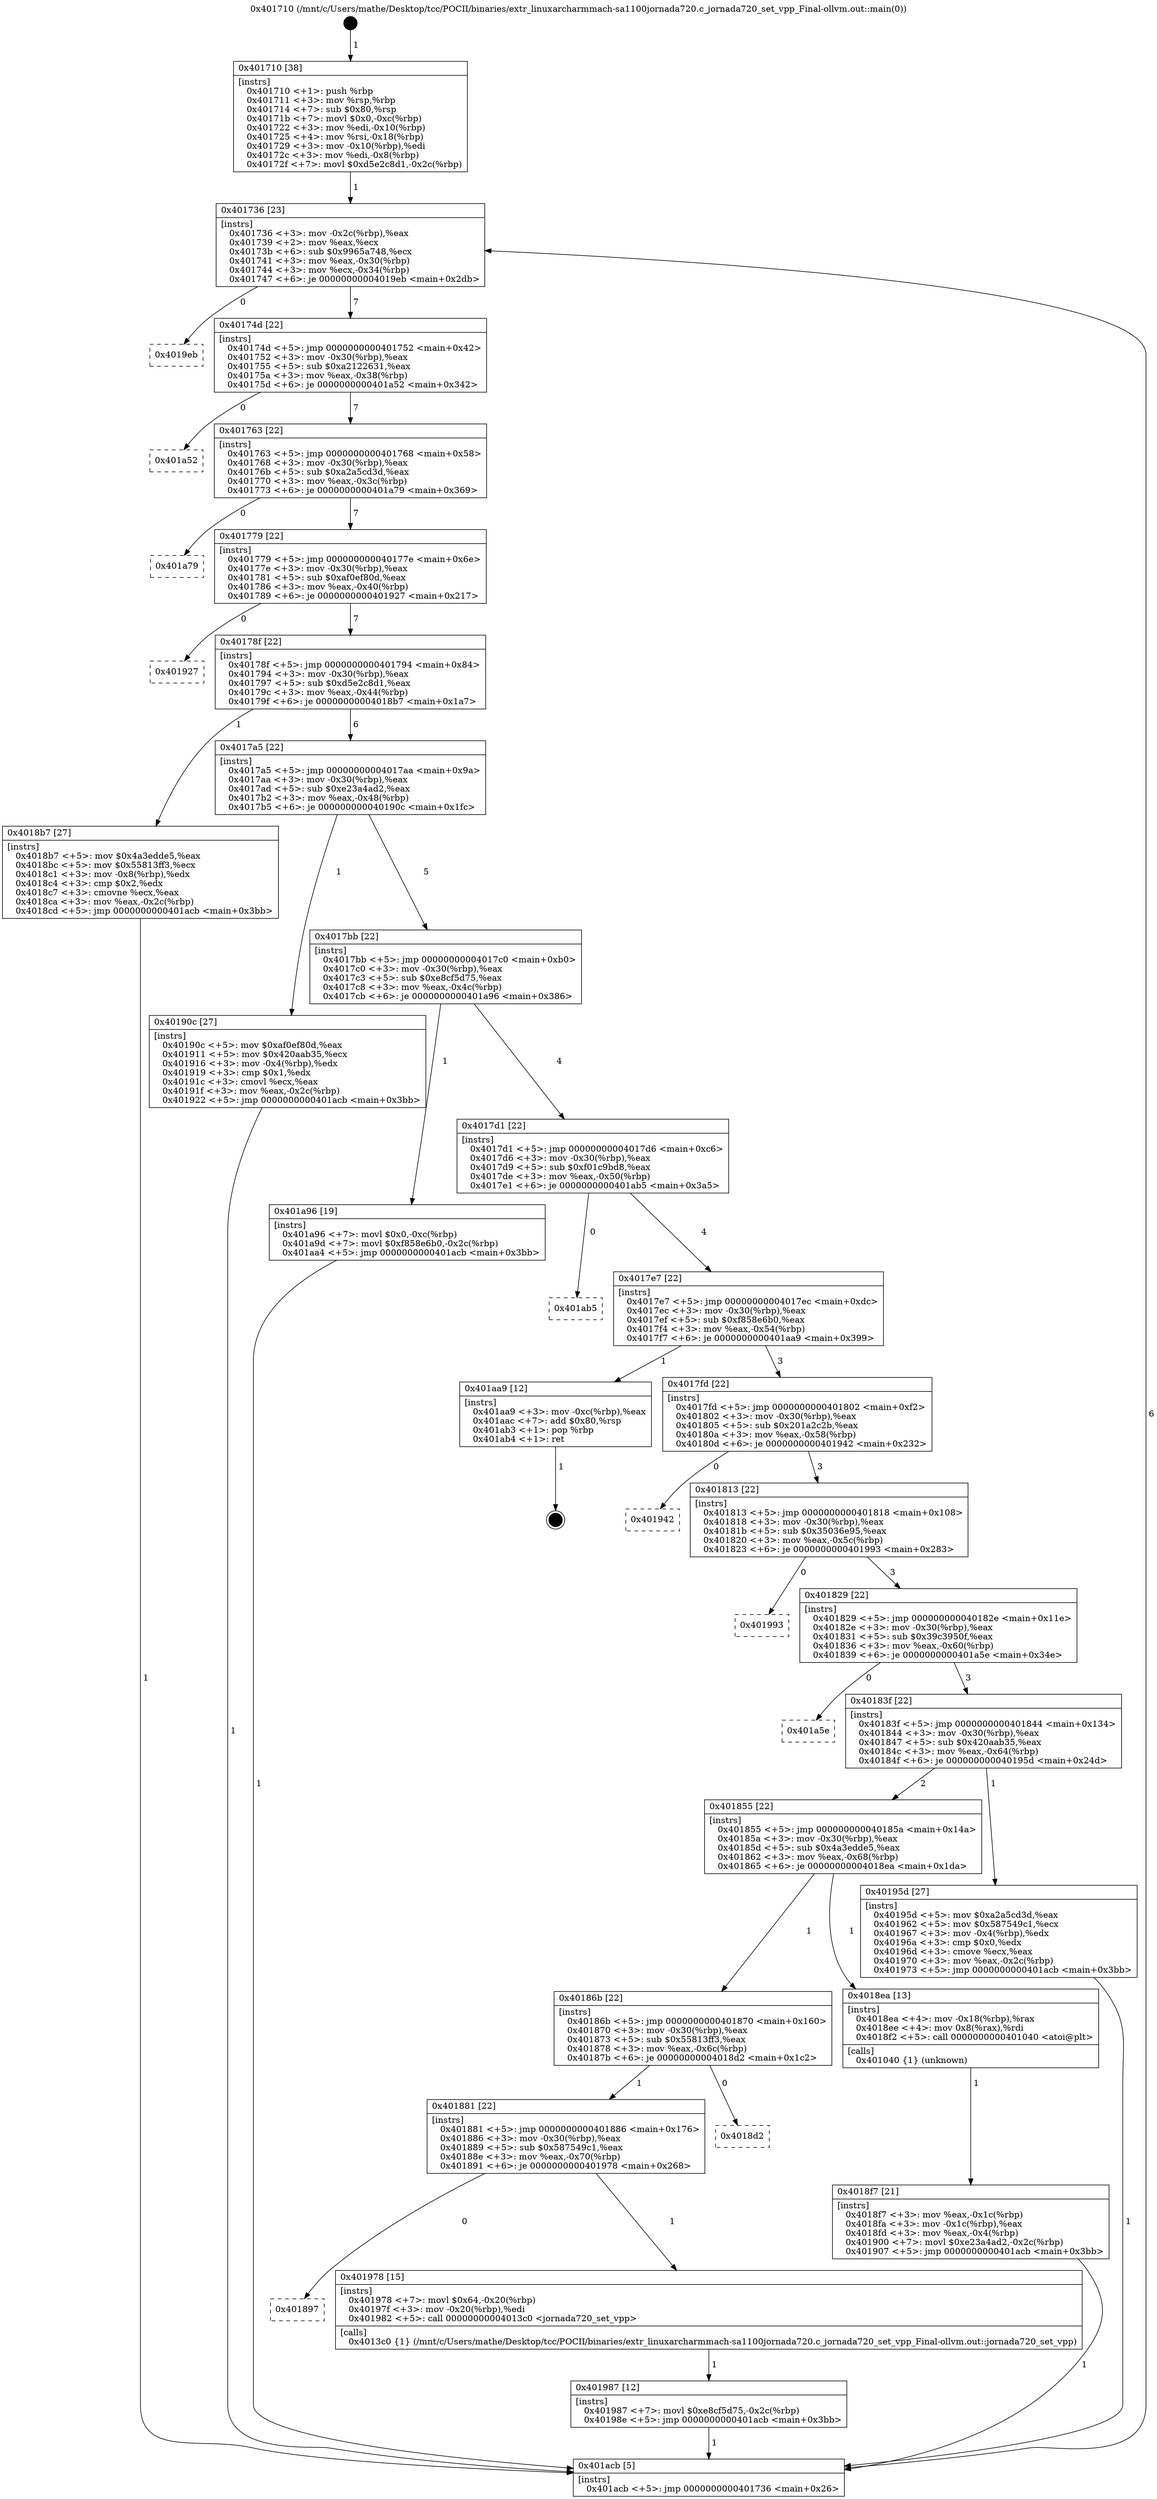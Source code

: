 digraph "0x401710" {
  label = "0x401710 (/mnt/c/Users/mathe/Desktop/tcc/POCII/binaries/extr_linuxarcharmmach-sa1100jornada720.c_jornada720_set_vpp_Final-ollvm.out::main(0))"
  labelloc = "t"
  node[shape=record]

  Entry [label="",width=0.3,height=0.3,shape=circle,fillcolor=black,style=filled]
  "0x401736" [label="{
     0x401736 [23]\l
     | [instrs]\l
     &nbsp;&nbsp;0x401736 \<+3\>: mov -0x2c(%rbp),%eax\l
     &nbsp;&nbsp;0x401739 \<+2\>: mov %eax,%ecx\l
     &nbsp;&nbsp;0x40173b \<+6\>: sub $0x9965a748,%ecx\l
     &nbsp;&nbsp;0x401741 \<+3\>: mov %eax,-0x30(%rbp)\l
     &nbsp;&nbsp;0x401744 \<+3\>: mov %ecx,-0x34(%rbp)\l
     &nbsp;&nbsp;0x401747 \<+6\>: je 00000000004019eb \<main+0x2db\>\l
  }"]
  "0x4019eb" [label="{
     0x4019eb\l
  }", style=dashed]
  "0x40174d" [label="{
     0x40174d [22]\l
     | [instrs]\l
     &nbsp;&nbsp;0x40174d \<+5\>: jmp 0000000000401752 \<main+0x42\>\l
     &nbsp;&nbsp;0x401752 \<+3\>: mov -0x30(%rbp),%eax\l
     &nbsp;&nbsp;0x401755 \<+5\>: sub $0xa2122631,%eax\l
     &nbsp;&nbsp;0x40175a \<+3\>: mov %eax,-0x38(%rbp)\l
     &nbsp;&nbsp;0x40175d \<+6\>: je 0000000000401a52 \<main+0x342\>\l
  }"]
  Exit [label="",width=0.3,height=0.3,shape=circle,fillcolor=black,style=filled,peripheries=2]
  "0x401a52" [label="{
     0x401a52\l
  }", style=dashed]
  "0x401763" [label="{
     0x401763 [22]\l
     | [instrs]\l
     &nbsp;&nbsp;0x401763 \<+5\>: jmp 0000000000401768 \<main+0x58\>\l
     &nbsp;&nbsp;0x401768 \<+3\>: mov -0x30(%rbp),%eax\l
     &nbsp;&nbsp;0x40176b \<+5\>: sub $0xa2a5cd3d,%eax\l
     &nbsp;&nbsp;0x401770 \<+3\>: mov %eax,-0x3c(%rbp)\l
     &nbsp;&nbsp;0x401773 \<+6\>: je 0000000000401a79 \<main+0x369\>\l
  }"]
  "0x401987" [label="{
     0x401987 [12]\l
     | [instrs]\l
     &nbsp;&nbsp;0x401987 \<+7\>: movl $0xe8cf5d75,-0x2c(%rbp)\l
     &nbsp;&nbsp;0x40198e \<+5\>: jmp 0000000000401acb \<main+0x3bb\>\l
  }"]
  "0x401a79" [label="{
     0x401a79\l
  }", style=dashed]
  "0x401779" [label="{
     0x401779 [22]\l
     | [instrs]\l
     &nbsp;&nbsp;0x401779 \<+5\>: jmp 000000000040177e \<main+0x6e\>\l
     &nbsp;&nbsp;0x40177e \<+3\>: mov -0x30(%rbp),%eax\l
     &nbsp;&nbsp;0x401781 \<+5\>: sub $0xaf0ef80d,%eax\l
     &nbsp;&nbsp;0x401786 \<+3\>: mov %eax,-0x40(%rbp)\l
     &nbsp;&nbsp;0x401789 \<+6\>: je 0000000000401927 \<main+0x217\>\l
  }"]
  "0x401897" [label="{
     0x401897\l
  }", style=dashed]
  "0x401927" [label="{
     0x401927\l
  }", style=dashed]
  "0x40178f" [label="{
     0x40178f [22]\l
     | [instrs]\l
     &nbsp;&nbsp;0x40178f \<+5\>: jmp 0000000000401794 \<main+0x84\>\l
     &nbsp;&nbsp;0x401794 \<+3\>: mov -0x30(%rbp),%eax\l
     &nbsp;&nbsp;0x401797 \<+5\>: sub $0xd5e2c8d1,%eax\l
     &nbsp;&nbsp;0x40179c \<+3\>: mov %eax,-0x44(%rbp)\l
     &nbsp;&nbsp;0x40179f \<+6\>: je 00000000004018b7 \<main+0x1a7\>\l
  }"]
  "0x401978" [label="{
     0x401978 [15]\l
     | [instrs]\l
     &nbsp;&nbsp;0x401978 \<+7\>: movl $0x64,-0x20(%rbp)\l
     &nbsp;&nbsp;0x40197f \<+3\>: mov -0x20(%rbp),%edi\l
     &nbsp;&nbsp;0x401982 \<+5\>: call 00000000004013c0 \<jornada720_set_vpp\>\l
     | [calls]\l
     &nbsp;&nbsp;0x4013c0 \{1\} (/mnt/c/Users/mathe/Desktop/tcc/POCII/binaries/extr_linuxarcharmmach-sa1100jornada720.c_jornada720_set_vpp_Final-ollvm.out::jornada720_set_vpp)\l
  }"]
  "0x4018b7" [label="{
     0x4018b7 [27]\l
     | [instrs]\l
     &nbsp;&nbsp;0x4018b7 \<+5\>: mov $0x4a3edde5,%eax\l
     &nbsp;&nbsp;0x4018bc \<+5\>: mov $0x55813ff3,%ecx\l
     &nbsp;&nbsp;0x4018c1 \<+3\>: mov -0x8(%rbp),%edx\l
     &nbsp;&nbsp;0x4018c4 \<+3\>: cmp $0x2,%edx\l
     &nbsp;&nbsp;0x4018c7 \<+3\>: cmovne %ecx,%eax\l
     &nbsp;&nbsp;0x4018ca \<+3\>: mov %eax,-0x2c(%rbp)\l
     &nbsp;&nbsp;0x4018cd \<+5\>: jmp 0000000000401acb \<main+0x3bb\>\l
  }"]
  "0x4017a5" [label="{
     0x4017a5 [22]\l
     | [instrs]\l
     &nbsp;&nbsp;0x4017a5 \<+5\>: jmp 00000000004017aa \<main+0x9a\>\l
     &nbsp;&nbsp;0x4017aa \<+3\>: mov -0x30(%rbp),%eax\l
     &nbsp;&nbsp;0x4017ad \<+5\>: sub $0xe23a4ad2,%eax\l
     &nbsp;&nbsp;0x4017b2 \<+3\>: mov %eax,-0x48(%rbp)\l
     &nbsp;&nbsp;0x4017b5 \<+6\>: je 000000000040190c \<main+0x1fc\>\l
  }"]
  "0x401acb" [label="{
     0x401acb [5]\l
     | [instrs]\l
     &nbsp;&nbsp;0x401acb \<+5\>: jmp 0000000000401736 \<main+0x26\>\l
  }"]
  "0x401710" [label="{
     0x401710 [38]\l
     | [instrs]\l
     &nbsp;&nbsp;0x401710 \<+1\>: push %rbp\l
     &nbsp;&nbsp;0x401711 \<+3\>: mov %rsp,%rbp\l
     &nbsp;&nbsp;0x401714 \<+7\>: sub $0x80,%rsp\l
     &nbsp;&nbsp;0x40171b \<+7\>: movl $0x0,-0xc(%rbp)\l
     &nbsp;&nbsp;0x401722 \<+3\>: mov %edi,-0x10(%rbp)\l
     &nbsp;&nbsp;0x401725 \<+4\>: mov %rsi,-0x18(%rbp)\l
     &nbsp;&nbsp;0x401729 \<+3\>: mov -0x10(%rbp),%edi\l
     &nbsp;&nbsp;0x40172c \<+3\>: mov %edi,-0x8(%rbp)\l
     &nbsp;&nbsp;0x40172f \<+7\>: movl $0xd5e2c8d1,-0x2c(%rbp)\l
  }"]
  "0x401881" [label="{
     0x401881 [22]\l
     | [instrs]\l
     &nbsp;&nbsp;0x401881 \<+5\>: jmp 0000000000401886 \<main+0x176\>\l
     &nbsp;&nbsp;0x401886 \<+3\>: mov -0x30(%rbp),%eax\l
     &nbsp;&nbsp;0x401889 \<+5\>: sub $0x587549c1,%eax\l
     &nbsp;&nbsp;0x40188e \<+3\>: mov %eax,-0x70(%rbp)\l
     &nbsp;&nbsp;0x401891 \<+6\>: je 0000000000401978 \<main+0x268\>\l
  }"]
  "0x40190c" [label="{
     0x40190c [27]\l
     | [instrs]\l
     &nbsp;&nbsp;0x40190c \<+5\>: mov $0xaf0ef80d,%eax\l
     &nbsp;&nbsp;0x401911 \<+5\>: mov $0x420aab35,%ecx\l
     &nbsp;&nbsp;0x401916 \<+3\>: mov -0x4(%rbp),%edx\l
     &nbsp;&nbsp;0x401919 \<+3\>: cmp $0x1,%edx\l
     &nbsp;&nbsp;0x40191c \<+3\>: cmovl %ecx,%eax\l
     &nbsp;&nbsp;0x40191f \<+3\>: mov %eax,-0x2c(%rbp)\l
     &nbsp;&nbsp;0x401922 \<+5\>: jmp 0000000000401acb \<main+0x3bb\>\l
  }"]
  "0x4017bb" [label="{
     0x4017bb [22]\l
     | [instrs]\l
     &nbsp;&nbsp;0x4017bb \<+5\>: jmp 00000000004017c0 \<main+0xb0\>\l
     &nbsp;&nbsp;0x4017c0 \<+3\>: mov -0x30(%rbp),%eax\l
     &nbsp;&nbsp;0x4017c3 \<+5\>: sub $0xe8cf5d75,%eax\l
     &nbsp;&nbsp;0x4017c8 \<+3\>: mov %eax,-0x4c(%rbp)\l
     &nbsp;&nbsp;0x4017cb \<+6\>: je 0000000000401a96 \<main+0x386\>\l
  }"]
  "0x4018d2" [label="{
     0x4018d2\l
  }", style=dashed]
  "0x401a96" [label="{
     0x401a96 [19]\l
     | [instrs]\l
     &nbsp;&nbsp;0x401a96 \<+7\>: movl $0x0,-0xc(%rbp)\l
     &nbsp;&nbsp;0x401a9d \<+7\>: movl $0xf858e6b0,-0x2c(%rbp)\l
     &nbsp;&nbsp;0x401aa4 \<+5\>: jmp 0000000000401acb \<main+0x3bb\>\l
  }"]
  "0x4017d1" [label="{
     0x4017d1 [22]\l
     | [instrs]\l
     &nbsp;&nbsp;0x4017d1 \<+5\>: jmp 00000000004017d6 \<main+0xc6\>\l
     &nbsp;&nbsp;0x4017d6 \<+3\>: mov -0x30(%rbp),%eax\l
     &nbsp;&nbsp;0x4017d9 \<+5\>: sub $0xf01c9bd8,%eax\l
     &nbsp;&nbsp;0x4017de \<+3\>: mov %eax,-0x50(%rbp)\l
     &nbsp;&nbsp;0x4017e1 \<+6\>: je 0000000000401ab5 \<main+0x3a5\>\l
  }"]
  "0x4018f7" [label="{
     0x4018f7 [21]\l
     | [instrs]\l
     &nbsp;&nbsp;0x4018f7 \<+3\>: mov %eax,-0x1c(%rbp)\l
     &nbsp;&nbsp;0x4018fa \<+3\>: mov -0x1c(%rbp),%eax\l
     &nbsp;&nbsp;0x4018fd \<+3\>: mov %eax,-0x4(%rbp)\l
     &nbsp;&nbsp;0x401900 \<+7\>: movl $0xe23a4ad2,-0x2c(%rbp)\l
     &nbsp;&nbsp;0x401907 \<+5\>: jmp 0000000000401acb \<main+0x3bb\>\l
  }"]
  "0x401ab5" [label="{
     0x401ab5\l
  }", style=dashed]
  "0x4017e7" [label="{
     0x4017e7 [22]\l
     | [instrs]\l
     &nbsp;&nbsp;0x4017e7 \<+5\>: jmp 00000000004017ec \<main+0xdc\>\l
     &nbsp;&nbsp;0x4017ec \<+3\>: mov -0x30(%rbp),%eax\l
     &nbsp;&nbsp;0x4017ef \<+5\>: sub $0xf858e6b0,%eax\l
     &nbsp;&nbsp;0x4017f4 \<+3\>: mov %eax,-0x54(%rbp)\l
     &nbsp;&nbsp;0x4017f7 \<+6\>: je 0000000000401aa9 \<main+0x399\>\l
  }"]
  "0x40186b" [label="{
     0x40186b [22]\l
     | [instrs]\l
     &nbsp;&nbsp;0x40186b \<+5\>: jmp 0000000000401870 \<main+0x160\>\l
     &nbsp;&nbsp;0x401870 \<+3\>: mov -0x30(%rbp),%eax\l
     &nbsp;&nbsp;0x401873 \<+5\>: sub $0x55813ff3,%eax\l
     &nbsp;&nbsp;0x401878 \<+3\>: mov %eax,-0x6c(%rbp)\l
     &nbsp;&nbsp;0x40187b \<+6\>: je 00000000004018d2 \<main+0x1c2\>\l
  }"]
  "0x401aa9" [label="{
     0x401aa9 [12]\l
     | [instrs]\l
     &nbsp;&nbsp;0x401aa9 \<+3\>: mov -0xc(%rbp),%eax\l
     &nbsp;&nbsp;0x401aac \<+7\>: add $0x80,%rsp\l
     &nbsp;&nbsp;0x401ab3 \<+1\>: pop %rbp\l
     &nbsp;&nbsp;0x401ab4 \<+1\>: ret\l
  }"]
  "0x4017fd" [label="{
     0x4017fd [22]\l
     | [instrs]\l
     &nbsp;&nbsp;0x4017fd \<+5\>: jmp 0000000000401802 \<main+0xf2\>\l
     &nbsp;&nbsp;0x401802 \<+3\>: mov -0x30(%rbp),%eax\l
     &nbsp;&nbsp;0x401805 \<+5\>: sub $0x201a2c2b,%eax\l
     &nbsp;&nbsp;0x40180a \<+3\>: mov %eax,-0x58(%rbp)\l
     &nbsp;&nbsp;0x40180d \<+6\>: je 0000000000401942 \<main+0x232\>\l
  }"]
  "0x4018ea" [label="{
     0x4018ea [13]\l
     | [instrs]\l
     &nbsp;&nbsp;0x4018ea \<+4\>: mov -0x18(%rbp),%rax\l
     &nbsp;&nbsp;0x4018ee \<+4\>: mov 0x8(%rax),%rdi\l
     &nbsp;&nbsp;0x4018f2 \<+5\>: call 0000000000401040 \<atoi@plt\>\l
     | [calls]\l
     &nbsp;&nbsp;0x401040 \{1\} (unknown)\l
  }"]
  "0x401942" [label="{
     0x401942\l
  }", style=dashed]
  "0x401813" [label="{
     0x401813 [22]\l
     | [instrs]\l
     &nbsp;&nbsp;0x401813 \<+5\>: jmp 0000000000401818 \<main+0x108\>\l
     &nbsp;&nbsp;0x401818 \<+3\>: mov -0x30(%rbp),%eax\l
     &nbsp;&nbsp;0x40181b \<+5\>: sub $0x35036e95,%eax\l
     &nbsp;&nbsp;0x401820 \<+3\>: mov %eax,-0x5c(%rbp)\l
     &nbsp;&nbsp;0x401823 \<+6\>: je 0000000000401993 \<main+0x283\>\l
  }"]
  "0x401855" [label="{
     0x401855 [22]\l
     | [instrs]\l
     &nbsp;&nbsp;0x401855 \<+5\>: jmp 000000000040185a \<main+0x14a\>\l
     &nbsp;&nbsp;0x40185a \<+3\>: mov -0x30(%rbp),%eax\l
     &nbsp;&nbsp;0x40185d \<+5\>: sub $0x4a3edde5,%eax\l
     &nbsp;&nbsp;0x401862 \<+3\>: mov %eax,-0x68(%rbp)\l
     &nbsp;&nbsp;0x401865 \<+6\>: je 00000000004018ea \<main+0x1da\>\l
  }"]
  "0x401993" [label="{
     0x401993\l
  }", style=dashed]
  "0x401829" [label="{
     0x401829 [22]\l
     | [instrs]\l
     &nbsp;&nbsp;0x401829 \<+5\>: jmp 000000000040182e \<main+0x11e\>\l
     &nbsp;&nbsp;0x40182e \<+3\>: mov -0x30(%rbp),%eax\l
     &nbsp;&nbsp;0x401831 \<+5\>: sub $0x39c3950f,%eax\l
     &nbsp;&nbsp;0x401836 \<+3\>: mov %eax,-0x60(%rbp)\l
     &nbsp;&nbsp;0x401839 \<+6\>: je 0000000000401a5e \<main+0x34e\>\l
  }"]
  "0x40195d" [label="{
     0x40195d [27]\l
     | [instrs]\l
     &nbsp;&nbsp;0x40195d \<+5\>: mov $0xa2a5cd3d,%eax\l
     &nbsp;&nbsp;0x401962 \<+5\>: mov $0x587549c1,%ecx\l
     &nbsp;&nbsp;0x401967 \<+3\>: mov -0x4(%rbp),%edx\l
     &nbsp;&nbsp;0x40196a \<+3\>: cmp $0x0,%edx\l
     &nbsp;&nbsp;0x40196d \<+3\>: cmove %ecx,%eax\l
     &nbsp;&nbsp;0x401970 \<+3\>: mov %eax,-0x2c(%rbp)\l
     &nbsp;&nbsp;0x401973 \<+5\>: jmp 0000000000401acb \<main+0x3bb\>\l
  }"]
  "0x401a5e" [label="{
     0x401a5e\l
  }", style=dashed]
  "0x40183f" [label="{
     0x40183f [22]\l
     | [instrs]\l
     &nbsp;&nbsp;0x40183f \<+5\>: jmp 0000000000401844 \<main+0x134\>\l
     &nbsp;&nbsp;0x401844 \<+3\>: mov -0x30(%rbp),%eax\l
     &nbsp;&nbsp;0x401847 \<+5\>: sub $0x420aab35,%eax\l
     &nbsp;&nbsp;0x40184c \<+3\>: mov %eax,-0x64(%rbp)\l
     &nbsp;&nbsp;0x40184f \<+6\>: je 000000000040195d \<main+0x24d\>\l
  }"]
  Entry -> "0x401710" [label=" 1"]
  "0x401736" -> "0x4019eb" [label=" 0"]
  "0x401736" -> "0x40174d" [label=" 7"]
  "0x401aa9" -> Exit [label=" 1"]
  "0x40174d" -> "0x401a52" [label=" 0"]
  "0x40174d" -> "0x401763" [label=" 7"]
  "0x401a96" -> "0x401acb" [label=" 1"]
  "0x401763" -> "0x401a79" [label=" 0"]
  "0x401763" -> "0x401779" [label=" 7"]
  "0x401987" -> "0x401acb" [label=" 1"]
  "0x401779" -> "0x401927" [label=" 0"]
  "0x401779" -> "0x40178f" [label=" 7"]
  "0x401978" -> "0x401987" [label=" 1"]
  "0x40178f" -> "0x4018b7" [label=" 1"]
  "0x40178f" -> "0x4017a5" [label=" 6"]
  "0x4018b7" -> "0x401acb" [label=" 1"]
  "0x401710" -> "0x401736" [label=" 1"]
  "0x401acb" -> "0x401736" [label=" 6"]
  "0x401881" -> "0x401897" [label=" 0"]
  "0x4017a5" -> "0x40190c" [label=" 1"]
  "0x4017a5" -> "0x4017bb" [label=" 5"]
  "0x401881" -> "0x401978" [label=" 1"]
  "0x4017bb" -> "0x401a96" [label=" 1"]
  "0x4017bb" -> "0x4017d1" [label=" 4"]
  "0x40186b" -> "0x401881" [label=" 1"]
  "0x4017d1" -> "0x401ab5" [label=" 0"]
  "0x4017d1" -> "0x4017e7" [label=" 4"]
  "0x40186b" -> "0x4018d2" [label=" 0"]
  "0x4017e7" -> "0x401aa9" [label=" 1"]
  "0x4017e7" -> "0x4017fd" [label=" 3"]
  "0x40195d" -> "0x401acb" [label=" 1"]
  "0x4017fd" -> "0x401942" [label=" 0"]
  "0x4017fd" -> "0x401813" [label=" 3"]
  "0x40190c" -> "0x401acb" [label=" 1"]
  "0x401813" -> "0x401993" [label=" 0"]
  "0x401813" -> "0x401829" [label=" 3"]
  "0x4018ea" -> "0x4018f7" [label=" 1"]
  "0x401829" -> "0x401a5e" [label=" 0"]
  "0x401829" -> "0x40183f" [label=" 3"]
  "0x401855" -> "0x40186b" [label=" 1"]
  "0x40183f" -> "0x40195d" [label=" 1"]
  "0x40183f" -> "0x401855" [label=" 2"]
  "0x4018f7" -> "0x401acb" [label=" 1"]
  "0x401855" -> "0x4018ea" [label=" 1"]
}
